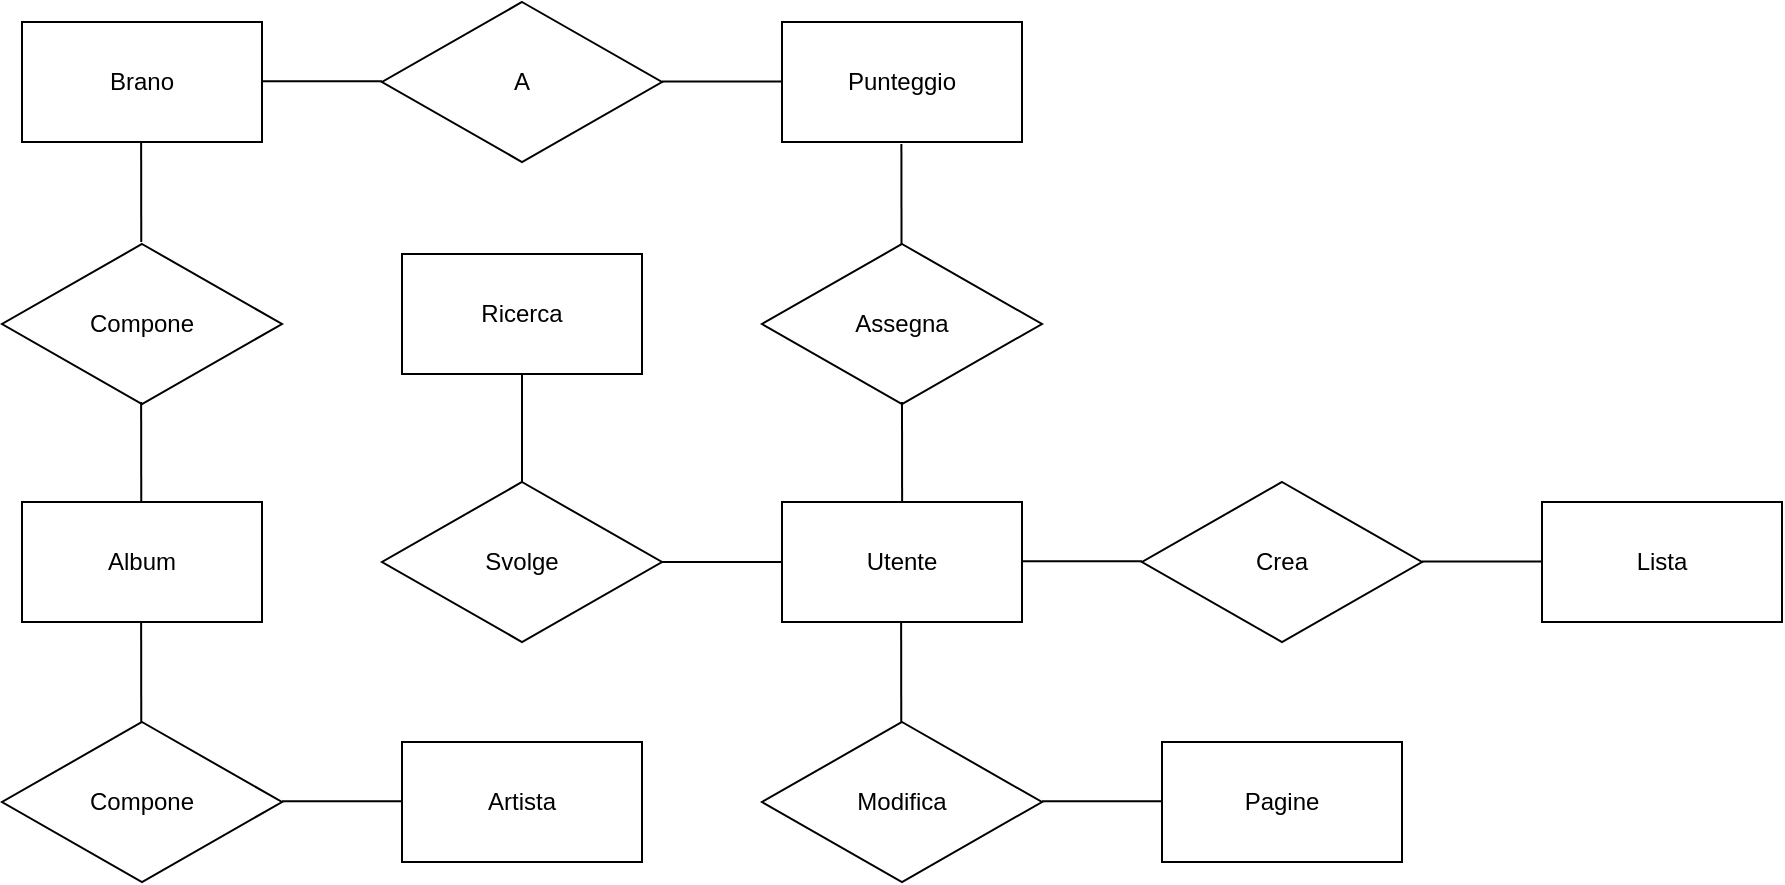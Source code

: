 <mxfile version="24.3.1" type="device">
  <diagram id="R2lEEEUBdFMjLlhIrx00" name="Page-1">
    <mxGraphModel dx="37" dy="-63" grid="1" gridSize="10" guides="1" tooltips="1" connect="1" arrows="1" fold="1" page="1" pageScale="1" pageWidth="413" pageHeight="583" math="0" shadow="0" extFonts="Permanent Marker^https://fonts.googleapis.com/css?family=Permanent+Marker">
      <root>
        <mxCell id="0" />
        <mxCell id="1" parent="0" />
        <mxCell id="LwR5mQA_lGsOHoI_z6I5-2" style="edgeStyle=orthogonalEdgeStyle;rounded=0;orthogonalLoop=1;jettySize=auto;html=1;entryX=1;entryY=0.5;entryDx=0;entryDy=0;endArrow=none;endFill=0;" edge="1" parent="1" source="9f5XZzZMkWZ8uxK5mdal-1" target="LwR5mQA_lGsOHoI_z6I5-1">
          <mxGeometry relative="1" as="geometry" />
        </mxCell>
        <mxCell id="9f5XZzZMkWZ8uxK5mdal-1" value="&lt;div&gt;Utente&lt;/div&gt;" style="rounded=0;whiteSpace=wrap;html=1;" parent="1" vertex="1">
          <mxGeometry x="1520" y="1290" width="120" height="60" as="geometry" />
        </mxCell>
        <mxCell id="9f5XZzZMkWZ8uxK5mdal-11" value="Assegna" style="rhombus;whiteSpace=wrap;html=1;" parent="1" vertex="1">
          <mxGeometry x="1510" y="1161" width="140" height="80" as="geometry" />
        </mxCell>
        <mxCell id="9f5XZzZMkWZ8uxK5mdal-12" value="" style="endArrow=none;html=1;rounded=0;entryX=0;entryY=0.5;entryDx=0;entryDy=0;" parent="1" edge="1">
          <mxGeometry width="50" height="50" relative="1" as="geometry">
            <mxPoint x="1460" y="1079.7" as="sourcePoint" />
            <mxPoint x="1520.0" y="1079.7" as="targetPoint" />
          </mxGeometry>
        </mxCell>
        <mxCell id="9f5XZzZMkWZ8uxK5mdal-15" value="Punteggio" style="rounded=0;whiteSpace=wrap;html=1;" parent="1" vertex="1">
          <mxGeometry x="1520" y="1050" width="120" height="60" as="geometry" />
        </mxCell>
        <mxCell id="9f5XZzZMkWZ8uxK5mdal-16" value="Crea" style="rhombus;whiteSpace=wrap;html=1;" parent="1" vertex="1">
          <mxGeometry x="1700" y="1280" width="140" height="80" as="geometry" />
        </mxCell>
        <mxCell id="9f5XZzZMkWZ8uxK5mdal-19" value="Lista" style="rounded=0;whiteSpace=wrap;html=1;" parent="1" vertex="1">
          <mxGeometry x="1900" y="1290" width="120" height="60" as="geometry" />
        </mxCell>
        <mxCell id="9f5XZzZMkWZ8uxK5mdal-24" value="A" style="rhombus;whiteSpace=wrap;html=1;" parent="1" vertex="1">
          <mxGeometry x="1320" y="1040" width="140" height="80" as="geometry" />
        </mxCell>
        <mxCell id="9f5XZzZMkWZ8uxK5mdal-28" value="Brano" style="rounded=0;whiteSpace=wrap;html=1;" parent="1" vertex="1">
          <mxGeometry x="1140" y="1050" width="120" height="60" as="geometry" />
        </mxCell>
        <mxCell id="9f5XZzZMkWZ8uxK5mdal-34" value="Compone" style="rhombus;whiteSpace=wrap;html=1;" parent="1" vertex="1">
          <mxGeometry x="1130" y="1161" width="140" height="80" as="geometry" />
        </mxCell>
        <mxCell id="9f5XZzZMkWZ8uxK5mdal-37" value="Modifica" style="rhombus;whiteSpace=wrap;html=1;" parent="1" vertex="1">
          <mxGeometry x="1510" y="1400" width="140" height="80" as="geometry" />
        </mxCell>
        <mxCell id="9f5XZzZMkWZ8uxK5mdal-40" value="Pagine" style="rounded=0;whiteSpace=wrap;html=1;" parent="1" vertex="1">
          <mxGeometry x="1710" y="1410" width="120" height="60" as="geometry" />
        </mxCell>
        <mxCell id="9f5XZzZMkWZ8uxK5mdal-43" value="" style="endArrow=none;html=1;rounded=0;exitX=0.5;exitY=0;exitDx=0;exitDy=0;" parent="1" edge="1">
          <mxGeometry width="50" height="50" relative="1" as="geometry">
            <mxPoint x="1580.06" y="1290" as="sourcePoint" />
            <mxPoint x="1580" y="1240" as="targetPoint" />
          </mxGeometry>
        </mxCell>
        <mxCell id="9f5XZzZMkWZ8uxK5mdal-44" value="" style="endArrow=none;html=1;rounded=0;entryX=0;entryY=0.5;entryDx=0;entryDy=0;" parent="1" edge="1">
          <mxGeometry width="50" height="50" relative="1" as="geometry">
            <mxPoint x="1640" y="1319.63" as="sourcePoint" />
            <mxPoint x="1700" y="1319.63" as="targetPoint" />
          </mxGeometry>
        </mxCell>
        <mxCell id="9f5XZzZMkWZ8uxK5mdal-45" value="" style="endArrow=none;html=1;rounded=0;entryX=0;entryY=0.5;entryDx=0;entryDy=0;" parent="1" edge="1">
          <mxGeometry width="50" height="50" relative="1" as="geometry">
            <mxPoint x="1840" y="1319.79" as="sourcePoint" />
            <mxPoint x="1900" y="1319.79" as="targetPoint" />
          </mxGeometry>
        </mxCell>
        <mxCell id="9f5XZzZMkWZ8uxK5mdal-46" value="" style="endArrow=none;html=1;rounded=0;exitX=0.5;exitY=0;exitDx=0;exitDy=0;" parent="1" edge="1">
          <mxGeometry width="50" height="50" relative="1" as="geometry">
            <mxPoint x="1579.76" y="1161" as="sourcePoint" />
            <mxPoint x="1579.7" y="1111" as="targetPoint" />
          </mxGeometry>
        </mxCell>
        <mxCell id="9f5XZzZMkWZ8uxK5mdal-48" value="" style="endArrow=none;html=1;rounded=0;entryX=0;entryY=0.5;entryDx=0;entryDy=0;" parent="1" edge="1">
          <mxGeometry width="50" height="50" relative="1" as="geometry">
            <mxPoint x="1260" y="1079.57" as="sourcePoint" />
            <mxPoint x="1320" y="1079.57" as="targetPoint" />
          </mxGeometry>
        </mxCell>
        <mxCell id="9f5XZzZMkWZ8uxK5mdal-50" value="" style="endArrow=none;html=1;rounded=0;exitX=0.5;exitY=0;exitDx=0;exitDy=0;" parent="1" edge="1">
          <mxGeometry width="50" height="50" relative="1" as="geometry">
            <mxPoint x="1199.63" y="1160" as="sourcePoint" />
            <mxPoint x="1199.57" y="1110" as="targetPoint" />
          </mxGeometry>
        </mxCell>
        <mxCell id="9f5XZzZMkWZ8uxK5mdal-51" value="Album" style="rounded=0;whiteSpace=wrap;html=1;" parent="1" vertex="1">
          <mxGeometry x="1140" y="1290" width="120" height="60" as="geometry" />
        </mxCell>
        <mxCell id="9f5XZzZMkWZ8uxK5mdal-52" value="" style="endArrow=none;html=1;rounded=0;exitX=0.5;exitY=0;exitDx=0;exitDy=0;" parent="1" edge="1">
          <mxGeometry width="50" height="50" relative="1" as="geometry">
            <mxPoint x="1199.63" y="1290" as="sourcePoint" />
            <mxPoint x="1199.57" y="1240" as="targetPoint" />
          </mxGeometry>
        </mxCell>
        <mxCell id="9f5XZzZMkWZ8uxK5mdal-53" value="&lt;div&gt;Compone&lt;/div&gt;" style="rhombus;whiteSpace=wrap;html=1;" parent="1" vertex="1">
          <mxGeometry x="1130" y="1400" width="140" height="80" as="geometry" />
        </mxCell>
        <mxCell id="9f5XZzZMkWZ8uxK5mdal-54" value="" style="endArrow=none;html=1;rounded=0;exitX=0.5;exitY=0;exitDx=0;exitDy=0;" parent="1" edge="1">
          <mxGeometry width="50" height="50" relative="1" as="geometry">
            <mxPoint x="1199.63" y="1400" as="sourcePoint" />
            <mxPoint x="1199.57" y="1350" as="targetPoint" />
          </mxGeometry>
        </mxCell>
        <mxCell id="9f5XZzZMkWZ8uxK5mdal-56" value="Artista" style="rounded=0;whiteSpace=wrap;html=1;" parent="1" vertex="1">
          <mxGeometry x="1330" y="1410" width="120" height="60" as="geometry" />
        </mxCell>
        <mxCell id="9f5XZzZMkWZ8uxK5mdal-57" value="" style="endArrow=none;html=1;rounded=0;exitX=0.5;exitY=0;exitDx=0;exitDy=0;" parent="1" edge="1">
          <mxGeometry width="50" height="50" relative="1" as="geometry">
            <mxPoint x="1579.63" y="1400" as="sourcePoint" />
            <mxPoint x="1579.57" y="1350" as="targetPoint" />
          </mxGeometry>
        </mxCell>
        <mxCell id="9f5XZzZMkWZ8uxK5mdal-62" value="" style="endArrow=none;html=1;rounded=0;entryX=0;entryY=0.5;entryDx=0;entryDy=0;" parent="1" edge="1">
          <mxGeometry width="50" height="50" relative="1" as="geometry">
            <mxPoint x="1650" y="1439.57" as="sourcePoint" />
            <mxPoint x="1710" y="1439.57" as="targetPoint" />
          </mxGeometry>
        </mxCell>
        <mxCell id="9f5XZzZMkWZ8uxK5mdal-64" value="" style="endArrow=none;html=1;rounded=0;entryX=0;entryY=0.5;entryDx=0;entryDy=0;" parent="1" edge="1">
          <mxGeometry width="50" height="50" relative="1" as="geometry">
            <mxPoint x="1270" y="1439.57" as="sourcePoint" />
            <mxPoint x="1330" y="1439.57" as="targetPoint" />
          </mxGeometry>
        </mxCell>
        <mxCell id="LwR5mQA_lGsOHoI_z6I5-4" style="edgeStyle=orthogonalEdgeStyle;rounded=0;orthogonalLoop=1;jettySize=auto;html=1;entryX=0.5;entryY=1;entryDx=0;entryDy=0;endArrow=none;endFill=0;" edge="1" parent="1" source="LwR5mQA_lGsOHoI_z6I5-1" target="LwR5mQA_lGsOHoI_z6I5-3">
          <mxGeometry relative="1" as="geometry" />
        </mxCell>
        <mxCell id="LwR5mQA_lGsOHoI_z6I5-1" value="Svolge" style="rhombus;whiteSpace=wrap;html=1;" vertex="1" parent="1">
          <mxGeometry x="1320" y="1280" width="140" height="80" as="geometry" />
        </mxCell>
        <mxCell id="LwR5mQA_lGsOHoI_z6I5-3" value="Ricerca" style="rounded=0;whiteSpace=wrap;html=1;" vertex="1" parent="1">
          <mxGeometry x="1330" y="1166" width="120" height="60" as="geometry" />
        </mxCell>
      </root>
    </mxGraphModel>
  </diagram>
</mxfile>
